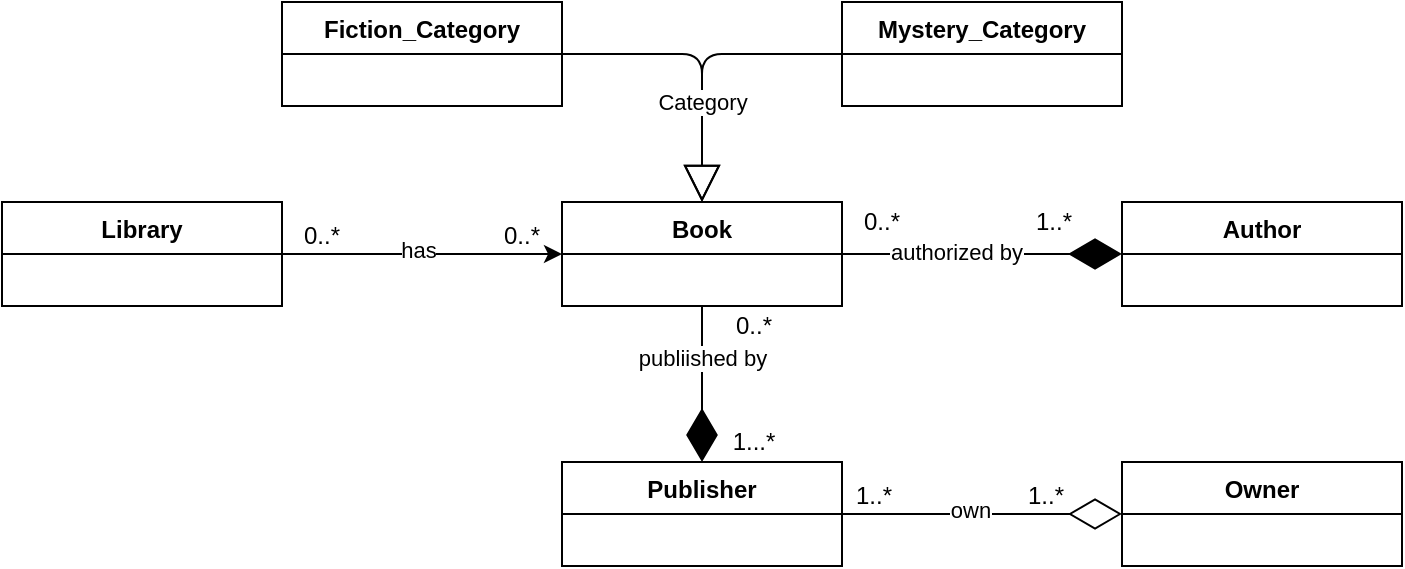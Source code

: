 <mxfile version="13.8.0" type="github">
  <diagram id="C5RBs43oDa-KdzZeNtuy" name="Page-1">
    <mxGraphModel dx="1689" dy="433" grid="1" gridSize="10" guides="1" tooltips="1" connect="1" arrows="1" fold="1" page="1" pageScale="1" pageWidth="827" pageHeight="1169" math="0" shadow="0">
      <root>
        <mxCell id="WIyWlLk6GJQsqaUBKTNV-0" />
        <mxCell id="WIyWlLk6GJQsqaUBKTNV-1" parent="WIyWlLk6GJQsqaUBKTNV-0" />
        <mxCell id="wo__waxmXhGBZY4rEI3c-4" value="Book" style="swimlane;fontStyle=1;childLayout=stackLayout;horizontal=1;startSize=26;fillColor=none;horizontalStack=0;resizeParent=1;resizeParentMax=0;resizeLast=0;collapsible=1;marginBottom=0;" vertex="1" parent="WIyWlLk6GJQsqaUBKTNV-1">
          <mxGeometry x="274" y="290" width="140" height="52" as="geometry" />
        </mxCell>
        <mxCell id="wo__waxmXhGBZY4rEI3c-12" value="Publisher" style="swimlane;fontStyle=1;childLayout=stackLayout;horizontal=1;startSize=26;fillColor=none;horizontalStack=0;resizeParent=1;resizeParentMax=0;resizeLast=0;collapsible=1;marginBottom=0;" vertex="1" parent="WIyWlLk6GJQsqaUBKTNV-1">
          <mxGeometry x="274" y="420" width="140" height="52" as="geometry" />
        </mxCell>
        <mxCell id="wo__waxmXhGBZY4rEI3c-13" value="Mystery_Category" style="swimlane;fontStyle=1;childLayout=stackLayout;horizontal=1;startSize=26;fillColor=none;horizontalStack=0;resizeParent=1;resizeParentMax=0;resizeLast=0;collapsible=1;marginBottom=0;" vertex="1" parent="WIyWlLk6GJQsqaUBKTNV-1">
          <mxGeometry x="414" y="190" width="140" height="52" as="geometry" />
        </mxCell>
        <mxCell id="wo__waxmXhGBZY4rEI3c-15" value="Fiction_Category" style="swimlane;fontStyle=1;childLayout=stackLayout;horizontal=1;startSize=26;fillColor=none;horizontalStack=0;resizeParent=1;resizeParentMax=0;resizeLast=0;collapsible=1;marginBottom=0;" vertex="1" parent="WIyWlLk6GJQsqaUBKTNV-1">
          <mxGeometry x="134" y="190" width="140" height="52" as="geometry" />
        </mxCell>
        <mxCell id="wo__waxmXhGBZY4rEI3c-17" value="" style="endArrow=block;endSize=16;endFill=0;html=1;exitX=1;exitY=0.5;exitDx=0;exitDy=0;entryX=0.5;entryY=0;entryDx=0;entryDy=0;" edge="1" parent="WIyWlLk6GJQsqaUBKTNV-1" source="wo__waxmXhGBZY4rEI3c-15" target="wo__waxmXhGBZY4rEI3c-4">
          <mxGeometry width="160" relative="1" as="geometry">
            <mxPoint x="300" y="450" as="sourcePoint" />
            <mxPoint x="460" y="450" as="targetPoint" />
            <Array as="points">
              <mxPoint x="344" y="216" />
            </Array>
          </mxGeometry>
        </mxCell>
        <mxCell id="wo__waxmXhGBZY4rEI3c-18" value="" style="endArrow=block;endSize=16;endFill=0;html=1;exitX=0;exitY=0.5;exitDx=0;exitDy=0;entryX=0.5;entryY=0;entryDx=0;entryDy=0;" edge="1" parent="WIyWlLk6GJQsqaUBKTNV-1" source="wo__waxmXhGBZY4rEI3c-13" target="wo__waxmXhGBZY4rEI3c-4">
          <mxGeometry width="160" relative="1" as="geometry">
            <mxPoint x="284" y="226" as="sourcePoint" />
            <mxPoint x="354" y="300" as="targetPoint" />
            <Array as="points">
              <mxPoint x="344" y="216" />
            </Array>
          </mxGeometry>
        </mxCell>
        <mxCell id="wo__waxmXhGBZY4rEI3c-19" value="Category" style="edgeLabel;html=1;align=center;verticalAlign=middle;resizable=0;points=[];" vertex="1" connectable="0" parent="wo__waxmXhGBZY4rEI3c-18">
          <mxGeometry x="-0.028" y="15" relative="1" as="geometry">
            <mxPoint x="-15" y="24" as="offset" />
          </mxGeometry>
        </mxCell>
        <mxCell id="wo__waxmXhGBZY4rEI3c-20" value="" style="endArrow=diamondThin;endFill=1;endSize=24;html=1;exitX=1;exitY=0.5;exitDx=0;exitDy=0;entryX=0;entryY=0.5;entryDx=0;entryDy=0;" edge="1" parent="WIyWlLk6GJQsqaUBKTNV-1" source="wo__waxmXhGBZY4rEI3c-4" target="wo__waxmXhGBZY4rEI3c-0">
          <mxGeometry width="160" relative="1" as="geometry">
            <mxPoint x="300" y="350" as="sourcePoint" />
            <mxPoint x="460" y="350" as="targetPoint" />
          </mxGeometry>
        </mxCell>
        <mxCell id="wo__waxmXhGBZY4rEI3c-25" value="authorized by" style="edgeLabel;html=1;align=center;verticalAlign=middle;resizable=0;points=[];" vertex="1" connectable="0" parent="wo__waxmXhGBZY4rEI3c-20">
          <mxGeometry x="-0.186" y="1" relative="1" as="geometry">
            <mxPoint as="offset" />
          </mxGeometry>
        </mxCell>
        <mxCell id="wo__waxmXhGBZY4rEI3c-0" value="Author" style="swimlane;fontStyle=1;childLayout=stackLayout;horizontal=1;startSize=26;fillColor=none;horizontalStack=0;resizeParent=1;resizeParentMax=0;resizeLast=0;collapsible=1;marginBottom=0;" vertex="1" parent="WIyWlLk6GJQsqaUBKTNV-1">
          <mxGeometry x="554" y="290" width="140" height="52" as="geometry" />
        </mxCell>
        <mxCell id="wo__waxmXhGBZY4rEI3c-14" value="Owner" style="swimlane;fontStyle=1;childLayout=stackLayout;horizontal=1;startSize=26;fillColor=none;horizontalStack=0;resizeParent=1;resizeParentMax=0;resizeLast=0;collapsible=1;marginBottom=0;" vertex="1" parent="WIyWlLk6GJQsqaUBKTNV-1">
          <mxGeometry x="554" y="420" width="140" height="52" as="geometry" />
        </mxCell>
        <mxCell id="wo__waxmXhGBZY4rEI3c-21" value="" style="endArrow=diamondThin;endFill=1;endSize=24;html=1;exitX=0.5;exitY=1;exitDx=0;exitDy=0;entryX=0.5;entryY=0;entryDx=0;entryDy=0;" edge="1" parent="WIyWlLk6GJQsqaUBKTNV-1" source="wo__waxmXhGBZY4rEI3c-4" target="wo__waxmXhGBZY4rEI3c-12">
          <mxGeometry width="160" relative="1" as="geometry">
            <mxPoint x="424" y="326" as="sourcePoint" />
            <mxPoint x="564" y="326" as="targetPoint" />
          </mxGeometry>
        </mxCell>
        <mxCell id="wo__waxmXhGBZY4rEI3c-26" value="publiished by" style="edgeLabel;html=1;align=center;verticalAlign=middle;resizable=0;points=[];" vertex="1" connectable="0" parent="wo__waxmXhGBZY4rEI3c-21">
          <mxGeometry x="-0.333" relative="1" as="geometry">
            <mxPoint as="offset" />
          </mxGeometry>
        </mxCell>
        <mxCell id="wo__waxmXhGBZY4rEI3c-5" value="Library" style="swimlane;fontStyle=1;childLayout=stackLayout;horizontal=1;startSize=26;fillColor=none;horizontalStack=0;resizeParent=1;resizeParentMax=0;resizeLast=0;collapsible=1;marginBottom=0;" vertex="1" parent="WIyWlLk6GJQsqaUBKTNV-1">
          <mxGeometry x="-6" y="290" width="140" height="52" as="geometry" />
        </mxCell>
        <mxCell id="wo__waxmXhGBZY4rEI3c-27" value="" style="endArrow=classic;html=1;exitX=1;exitY=0.5;exitDx=0;exitDy=0;entryX=0;entryY=0.5;entryDx=0;entryDy=0;" edge="1" parent="WIyWlLk6GJQsqaUBKTNV-1" source="wo__waxmXhGBZY4rEI3c-5" target="wo__waxmXhGBZY4rEI3c-4">
          <mxGeometry width="50" height="50" relative="1" as="geometry">
            <mxPoint x="350" y="370" as="sourcePoint" />
            <mxPoint x="400" y="320" as="targetPoint" />
          </mxGeometry>
        </mxCell>
        <mxCell id="wo__waxmXhGBZY4rEI3c-28" value="has" style="edgeLabel;html=1;align=center;verticalAlign=middle;resizable=0;points=[];" vertex="1" connectable="0" parent="wo__waxmXhGBZY4rEI3c-27">
          <mxGeometry x="-0.143" y="2" relative="1" as="geometry">
            <mxPoint x="8" as="offset" />
          </mxGeometry>
        </mxCell>
        <mxCell id="wo__waxmXhGBZY4rEI3c-30" value="" style="endArrow=diamondThin;endFill=0;endSize=24;html=1;entryX=0;entryY=0.5;entryDx=0;entryDy=0;exitX=1;exitY=0.5;exitDx=0;exitDy=0;" edge="1" parent="WIyWlLk6GJQsqaUBKTNV-1" source="wo__waxmXhGBZY4rEI3c-12" target="wo__waxmXhGBZY4rEI3c-14">
          <mxGeometry width="160" relative="1" as="geometry">
            <mxPoint x="414" y="510" as="sourcePoint" />
            <mxPoint x="460" y="350" as="targetPoint" />
          </mxGeometry>
        </mxCell>
        <mxCell id="wo__waxmXhGBZY4rEI3c-31" value="own" style="edgeLabel;html=1;align=center;verticalAlign=middle;resizable=0;points=[];" vertex="1" connectable="0" parent="wo__waxmXhGBZY4rEI3c-30">
          <mxGeometry x="-0.214" y="1" relative="1" as="geometry">
            <mxPoint x="9" y="-1" as="offset" />
          </mxGeometry>
        </mxCell>
        <mxCell id="wo__waxmXhGBZY4rEI3c-32" value="1...*" style="text;html=1;strokeColor=none;fillColor=none;align=center;verticalAlign=middle;whiteSpace=wrap;rounded=0;" vertex="1" parent="WIyWlLk6GJQsqaUBKTNV-1">
          <mxGeometry x="350" y="400" width="40" height="20" as="geometry" />
        </mxCell>
        <mxCell id="wo__waxmXhGBZY4rEI3c-33" value="0..*" style="text;html=1;strokeColor=none;fillColor=none;align=center;verticalAlign=middle;whiteSpace=wrap;rounded=0;" vertex="1" parent="WIyWlLk6GJQsqaUBKTNV-1">
          <mxGeometry x="350" y="342" width="40" height="20" as="geometry" />
        </mxCell>
        <mxCell id="wo__waxmXhGBZY4rEI3c-35" value="0..*" style="text;html=1;strokeColor=none;fillColor=none;align=center;verticalAlign=middle;whiteSpace=wrap;rounded=0;" vertex="1" parent="WIyWlLk6GJQsqaUBKTNV-1">
          <mxGeometry x="134" y="297" width="40" height="20" as="geometry" />
        </mxCell>
        <mxCell id="wo__waxmXhGBZY4rEI3c-36" value="0..*" style="text;html=1;strokeColor=none;fillColor=none;align=center;verticalAlign=middle;whiteSpace=wrap;rounded=0;" vertex="1" parent="WIyWlLk6GJQsqaUBKTNV-1">
          <mxGeometry x="234" y="297" width="40" height="20" as="geometry" />
        </mxCell>
        <mxCell id="wo__waxmXhGBZY4rEI3c-37" value="1..*" style="text;html=1;strokeColor=none;fillColor=none;align=center;verticalAlign=middle;whiteSpace=wrap;rounded=0;" vertex="1" parent="WIyWlLk6GJQsqaUBKTNV-1">
          <mxGeometry x="410" y="427" width="40" height="20" as="geometry" />
        </mxCell>
        <mxCell id="wo__waxmXhGBZY4rEI3c-38" value="1..*" style="text;html=1;strokeColor=none;fillColor=none;align=center;verticalAlign=middle;whiteSpace=wrap;rounded=0;" vertex="1" parent="WIyWlLk6GJQsqaUBKTNV-1">
          <mxGeometry x="496" y="427" width="40" height="20" as="geometry" />
        </mxCell>
        <mxCell id="wo__waxmXhGBZY4rEI3c-39" value="0..*" style="text;html=1;strokeColor=none;fillColor=none;align=center;verticalAlign=middle;whiteSpace=wrap;rounded=0;" vertex="1" parent="WIyWlLk6GJQsqaUBKTNV-1">
          <mxGeometry x="414" y="290" width="40" height="20" as="geometry" />
        </mxCell>
        <mxCell id="wo__waxmXhGBZY4rEI3c-40" value="1..*" style="text;html=1;strokeColor=none;fillColor=none;align=center;verticalAlign=middle;whiteSpace=wrap;rounded=0;" vertex="1" parent="WIyWlLk6GJQsqaUBKTNV-1">
          <mxGeometry x="500" y="290" width="40" height="20" as="geometry" />
        </mxCell>
      </root>
    </mxGraphModel>
  </diagram>
</mxfile>
